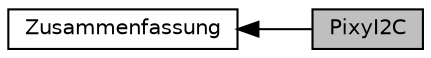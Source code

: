 digraph "PixyI2C"
{
  edge [fontname="Helvetica",fontsize="10",labelfontname="Helvetica",labelfontsize="10"];
  node [fontname="Helvetica",fontsize="10",shape=record];
  rankdir=LR;
  Node1 [label="Zusammenfassung",height=0.2,width=0.4,color="black", fillcolor="white", style="filled",URL="$group__zf.html"];
  Node0 [label="PixyI2C",height=0.2,width=0.4,color="black", fillcolor="grey75", style="filled", fontcolor="black"];
  Node1->Node0 [shape=plaintext, dir="back", style="solid"];
}
